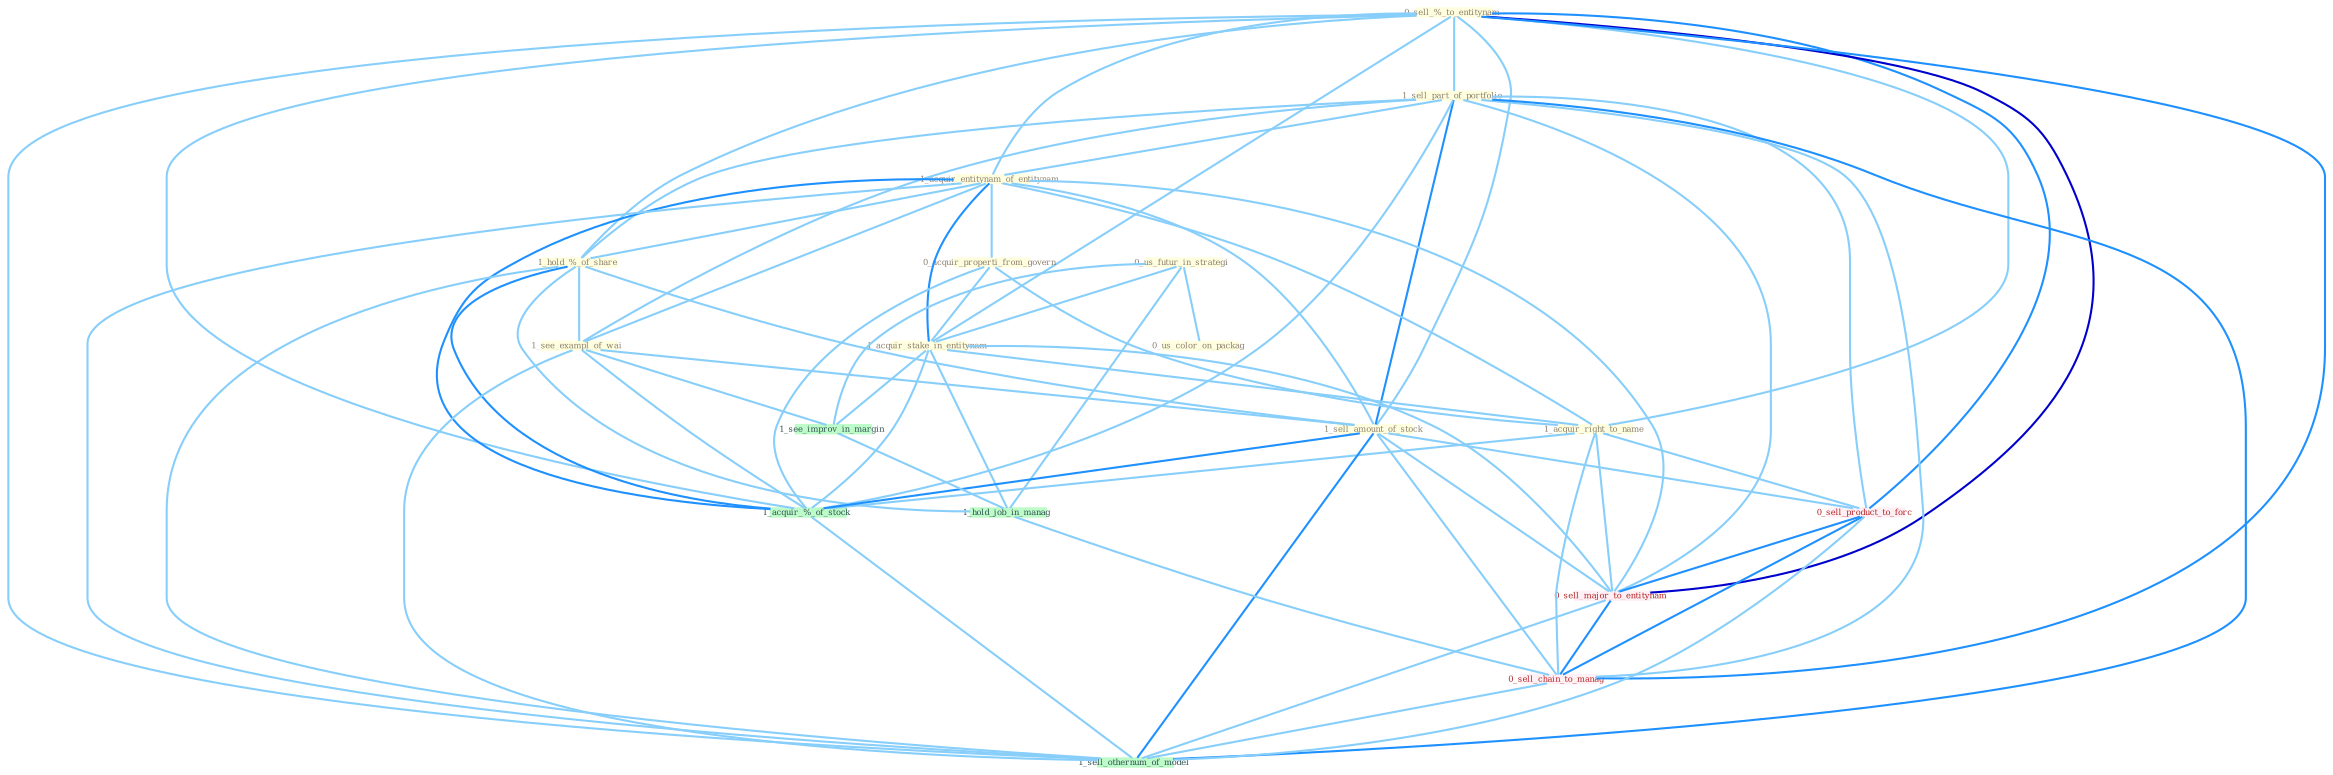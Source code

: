Graph G{ 
    node
    [shape=polygon,style=filled,width=.5,height=.06,color="#BDFCC9",fixedsize=true,fontsize=4,
    fontcolor="#2f4f4f"];
    {node
    [color="#ffffe0", fontcolor="#8b7d6b"] "0_sell_%_to_entitynam " "1_sell_part_of_portfolio " "1_acquir_entitynam_of_entitynam " "0_acquir_properti_from_govern " "1_hold_%_of_share " "0_us_futur_in_strategi " "1_see_exampl_of_wai " "0_us_color_on_packag " "1_acquir_stake_in_entitynam " "1_acquir_right_to_name " "1_sell_amount_of_stock "}
{node [color="#fff0f5", fontcolor="#b22222"] "0_sell_product_to_forc " "0_sell_major_to_entitynam " "0_sell_chain_to_manag "}
edge [color="#B0E2FF"];

	"0_sell_%_to_entitynam " -- "1_sell_part_of_portfolio " [w="1", color="#87cefa" ];
	"0_sell_%_to_entitynam " -- "1_acquir_entitynam_of_entitynam " [w="1", color="#87cefa" ];
	"0_sell_%_to_entitynam " -- "1_hold_%_of_share " [w="1", color="#87cefa" ];
	"0_sell_%_to_entitynam " -- "1_acquir_stake_in_entitynam " [w="1", color="#87cefa" ];
	"0_sell_%_to_entitynam " -- "1_acquir_right_to_name " [w="1", color="#87cefa" ];
	"0_sell_%_to_entitynam " -- "1_sell_amount_of_stock " [w="1", color="#87cefa" ];
	"0_sell_%_to_entitynam " -- "1_acquir_%_of_stock " [w="1", color="#87cefa" ];
	"0_sell_%_to_entitynam " -- "0_sell_product_to_forc " [w="2", color="#1e90ff" , len=0.8];
	"0_sell_%_to_entitynam " -- "0_sell_major_to_entitynam " [w="3", color="#0000cd" , len=0.6];
	"0_sell_%_to_entitynam " -- "0_sell_chain_to_manag " [w="2", color="#1e90ff" , len=0.8];
	"0_sell_%_to_entitynam " -- "1_sell_othernum_of_model " [w="1", color="#87cefa" ];
	"1_sell_part_of_portfolio " -- "1_acquir_entitynam_of_entitynam " [w="1", color="#87cefa" ];
	"1_sell_part_of_portfolio " -- "1_hold_%_of_share " [w="1", color="#87cefa" ];
	"1_sell_part_of_portfolio " -- "1_see_exampl_of_wai " [w="1", color="#87cefa" ];
	"1_sell_part_of_portfolio " -- "1_sell_amount_of_stock " [w="2", color="#1e90ff" , len=0.8];
	"1_sell_part_of_portfolio " -- "1_acquir_%_of_stock " [w="1", color="#87cefa" ];
	"1_sell_part_of_portfolio " -- "0_sell_product_to_forc " [w="1", color="#87cefa" ];
	"1_sell_part_of_portfolio " -- "0_sell_major_to_entitynam " [w="1", color="#87cefa" ];
	"1_sell_part_of_portfolio " -- "0_sell_chain_to_manag " [w="1", color="#87cefa" ];
	"1_sell_part_of_portfolio " -- "1_sell_othernum_of_model " [w="2", color="#1e90ff" , len=0.8];
	"1_acquir_entitynam_of_entitynam " -- "0_acquir_properti_from_govern " [w="1", color="#87cefa" ];
	"1_acquir_entitynam_of_entitynam " -- "1_hold_%_of_share " [w="1", color="#87cefa" ];
	"1_acquir_entitynam_of_entitynam " -- "1_see_exampl_of_wai " [w="1", color="#87cefa" ];
	"1_acquir_entitynam_of_entitynam " -- "1_acquir_stake_in_entitynam " [w="2", color="#1e90ff" , len=0.8];
	"1_acquir_entitynam_of_entitynam " -- "1_acquir_right_to_name " [w="1", color="#87cefa" ];
	"1_acquir_entitynam_of_entitynam " -- "1_sell_amount_of_stock " [w="1", color="#87cefa" ];
	"1_acquir_entitynam_of_entitynam " -- "1_acquir_%_of_stock " [w="2", color="#1e90ff" , len=0.8];
	"1_acquir_entitynam_of_entitynam " -- "0_sell_major_to_entitynam " [w="1", color="#87cefa" ];
	"1_acquir_entitynam_of_entitynam " -- "1_sell_othernum_of_model " [w="1", color="#87cefa" ];
	"0_acquir_properti_from_govern " -- "1_acquir_stake_in_entitynam " [w="1", color="#87cefa" ];
	"0_acquir_properti_from_govern " -- "1_acquir_right_to_name " [w="1", color="#87cefa" ];
	"0_acquir_properti_from_govern " -- "1_acquir_%_of_stock " [w="1", color="#87cefa" ];
	"1_hold_%_of_share " -- "1_see_exampl_of_wai " [w="1", color="#87cefa" ];
	"1_hold_%_of_share " -- "1_sell_amount_of_stock " [w="1", color="#87cefa" ];
	"1_hold_%_of_share " -- "1_acquir_%_of_stock " [w="2", color="#1e90ff" , len=0.8];
	"1_hold_%_of_share " -- "1_hold_job_in_manag " [w="1", color="#87cefa" ];
	"1_hold_%_of_share " -- "1_sell_othernum_of_model " [w="1", color="#87cefa" ];
	"0_us_futur_in_strategi " -- "0_us_color_on_packag " [w="1", color="#87cefa" ];
	"0_us_futur_in_strategi " -- "1_acquir_stake_in_entitynam " [w="1", color="#87cefa" ];
	"0_us_futur_in_strategi " -- "1_see_improv_in_margin " [w="1", color="#87cefa" ];
	"0_us_futur_in_strategi " -- "1_hold_job_in_manag " [w="1", color="#87cefa" ];
	"1_see_exampl_of_wai " -- "1_sell_amount_of_stock " [w="1", color="#87cefa" ];
	"1_see_exampl_of_wai " -- "1_see_improv_in_margin " [w="1", color="#87cefa" ];
	"1_see_exampl_of_wai " -- "1_acquir_%_of_stock " [w="1", color="#87cefa" ];
	"1_see_exampl_of_wai " -- "1_sell_othernum_of_model " [w="1", color="#87cefa" ];
	"1_acquir_stake_in_entitynam " -- "1_acquir_right_to_name " [w="1", color="#87cefa" ];
	"1_acquir_stake_in_entitynam " -- "1_see_improv_in_margin " [w="1", color="#87cefa" ];
	"1_acquir_stake_in_entitynam " -- "1_acquir_%_of_stock " [w="1", color="#87cefa" ];
	"1_acquir_stake_in_entitynam " -- "1_hold_job_in_manag " [w="1", color="#87cefa" ];
	"1_acquir_stake_in_entitynam " -- "0_sell_major_to_entitynam " [w="1", color="#87cefa" ];
	"1_acquir_right_to_name " -- "1_acquir_%_of_stock " [w="1", color="#87cefa" ];
	"1_acquir_right_to_name " -- "0_sell_product_to_forc " [w="1", color="#87cefa" ];
	"1_acquir_right_to_name " -- "0_sell_major_to_entitynam " [w="1", color="#87cefa" ];
	"1_acquir_right_to_name " -- "0_sell_chain_to_manag " [w="1", color="#87cefa" ];
	"1_sell_amount_of_stock " -- "1_acquir_%_of_stock " [w="2", color="#1e90ff" , len=0.8];
	"1_sell_amount_of_stock " -- "0_sell_product_to_forc " [w="1", color="#87cefa" ];
	"1_sell_amount_of_stock " -- "0_sell_major_to_entitynam " [w="1", color="#87cefa" ];
	"1_sell_amount_of_stock " -- "0_sell_chain_to_manag " [w="1", color="#87cefa" ];
	"1_sell_amount_of_stock " -- "1_sell_othernum_of_model " [w="2", color="#1e90ff" , len=0.8];
	"1_see_improv_in_margin " -- "1_hold_job_in_manag " [w="1", color="#87cefa" ];
	"1_acquir_%_of_stock " -- "1_sell_othernum_of_model " [w="1", color="#87cefa" ];
	"1_hold_job_in_manag " -- "0_sell_chain_to_manag " [w="1", color="#87cefa" ];
	"0_sell_product_to_forc " -- "0_sell_major_to_entitynam " [w="2", color="#1e90ff" , len=0.8];
	"0_sell_product_to_forc " -- "0_sell_chain_to_manag " [w="2", color="#1e90ff" , len=0.8];
	"0_sell_product_to_forc " -- "1_sell_othernum_of_model " [w="1", color="#87cefa" ];
	"0_sell_major_to_entitynam " -- "0_sell_chain_to_manag " [w="2", color="#1e90ff" , len=0.8];
	"0_sell_major_to_entitynam " -- "1_sell_othernum_of_model " [w="1", color="#87cefa" ];
	"0_sell_chain_to_manag " -- "1_sell_othernum_of_model " [w="1", color="#87cefa" ];
}